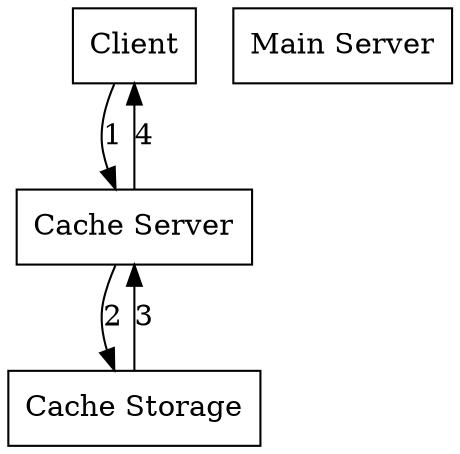 digraph G {
    Client [shape=box];
    CacheServer[label="Cache Server", shape=box];
    MainServer[label="Main Server", shape=box];
    CacheStorage[label="Cache Storage", shape=box];

    

    Client->CacheServer[label=1];
    CacheServer->CacheStorage[label=2];
    CacheStorage->CacheServer[label=3];
    CacheServer->Client[label=4];
  }
    
